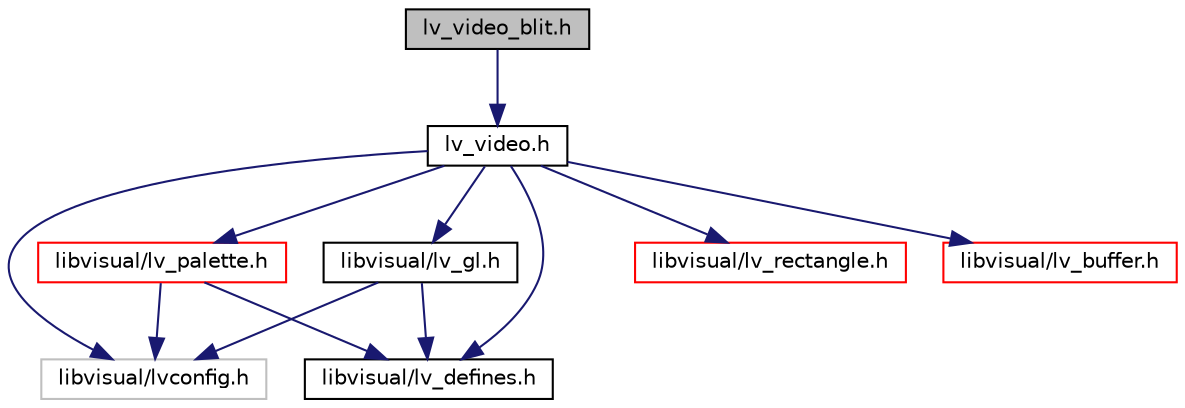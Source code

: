 digraph G
{
  edge [fontname="Helvetica",fontsize="10",labelfontname="Helvetica",labelfontsize="10"];
  node [fontname="Helvetica",fontsize="10",shape=record];
  Node1 [label="lv_video_blit.h",height=0.2,width=0.4,color="black", fillcolor="grey75", style="filled" fontcolor="black"];
  Node1 -> Node2 [color="midnightblue",fontsize="10",style="solid",fontname="Helvetica"];
  Node2 [label="lv_video.h",height=0.2,width=0.4,color="black", fillcolor="white", style="filled",URL="$lv__video_8h.html"];
  Node2 -> Node3 [color="midnightblue",fontsize="10",style="solid",fontname="Helvetica"];
  Node3 [label="libvisual/lvconfig.h",height=0.2,width=0.4,color="grey75", fillcolor="white", style="filled"];
  Node2 -> Node4 [color="midnightblue",fontsize="10",style="solid",fontname="Helvetica"];
  Node4 [label="libvisual/lv_defines.h",height=0.2,width=0.4,color="black", fillcolor="white", style="filled",URL="$lv__defines_8h.html"];
  Node2 -> Node5 [color="midnightblue",fontsize="10",style="solid",fontname="Helvetica"];
  Node5 [label="libvisual/lv_palette.h",height=0.2,width=0.4,color="red", fillcolor="white", style="filled",URL="$lv__palette_8h.html"];
  Node5 -> Node3 [color="midnightblue",fontsize="10",style="solid",fontname="Helvetica"];
  Node5 -> Node4 [color="midnightblue",fontsize="10",style="solid",fontname="Helvetica"];
  Node2 -> Node6 [color="midnightblue",fontsize="10",style="solid",fontname="Helvetica"];
  Node6 [label="libvisual/lv_rectangle.h",height=0.2,width=0.4,color="red", fillcolor="white", style="filled",URL="$lv__rectangle_8h.html"];
  Node2 -> Node7 [color="midnightblue",fontsize="10",style="solid",fontname="Helvetica"];
  Node7 [label="libvisual/lv_buffer.h",height=0.2,width=0.4,color="red", fillcolor="white", style="filled",URL="$lv__buffer_8h.html"];
  Node2 -> Node8 [color="midnightblue",fontsize="10",style="solid",fontname="Helvetica"];
  Node8 [label="libvisual/lv_gl.h",height=0.2,width=0.4,color="black", fillcolor="white", style="filled",URL="$lv__gl_8h.html"];
  Node8 -> Node3 [color="midnightblue",fontsize="10",style="solid",fontname="Helvetica"];
  Node8 -> Node4 [color="midnightblue",fontsize="10",style="solid",fontname="Helvetica"];
}
